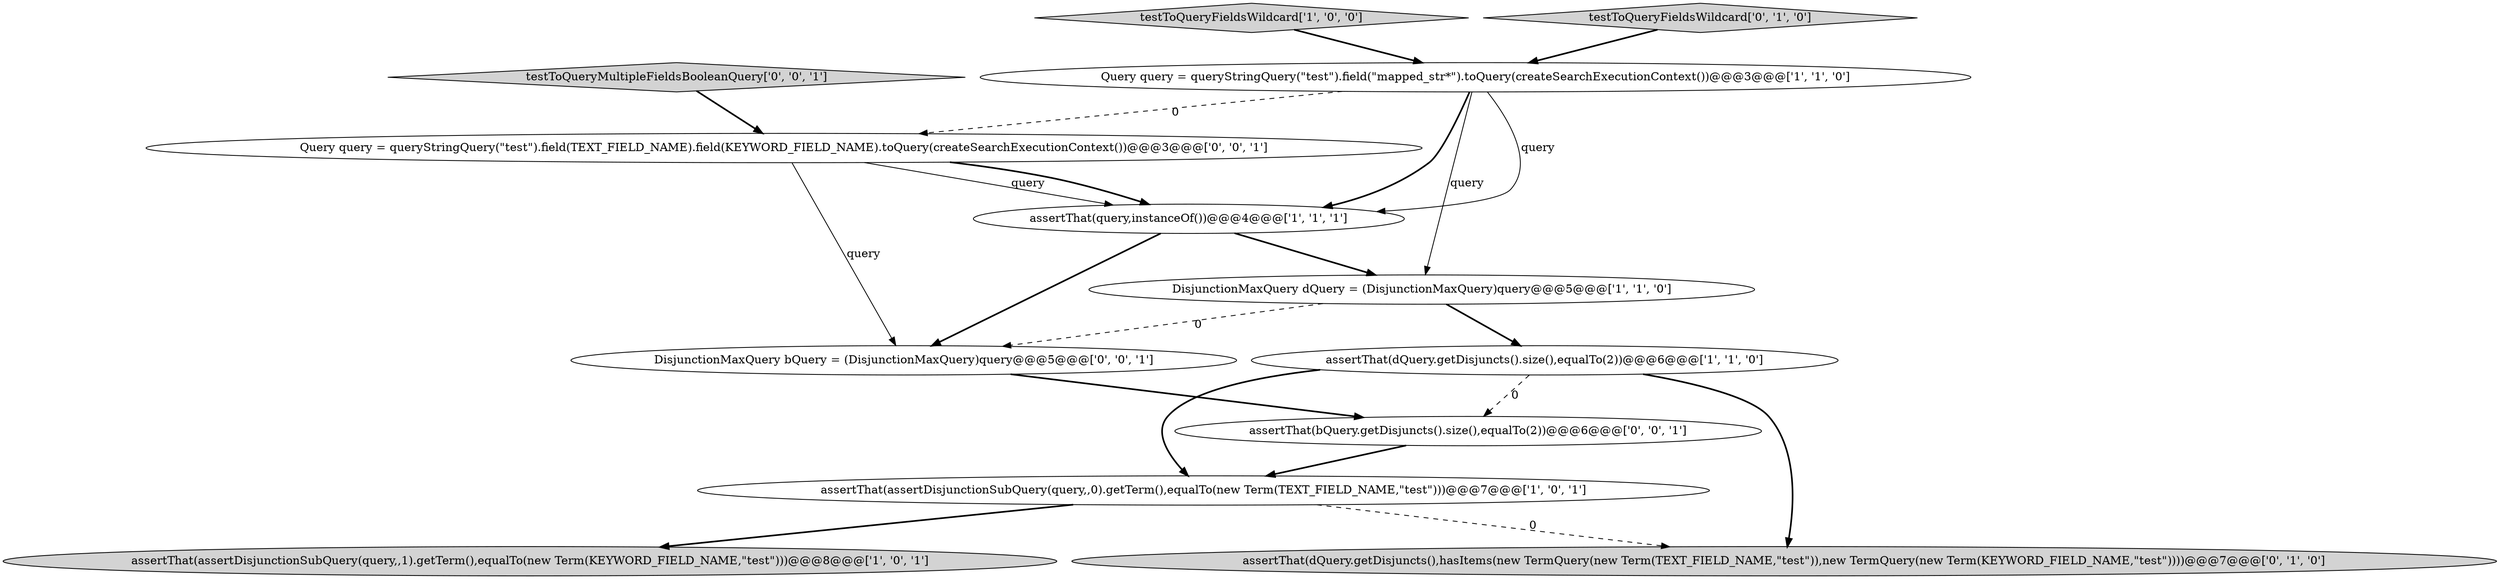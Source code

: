 digraph {
9 [style = filled, label = "testToQueryMultipleFieldsBooleanQuery['0', '0', '1']", fillcolor = lightgray, shape = diamond image = "AAA0AAABBB3BBB"];
3 [style = filled, label = "testToQueryFieldsWildcard['1', '0', '0']", fillcolor = lightgray, shape = diamond image = "AAA0AAABBB1BBB"];
5 [style = filled, label = "Query query = queryStringQuery(\"test\").field(\"mapped_str*\").toQuery(createSearchExecutionContext())@@@3@@@['1', '1', '0']", fillcolor = white, shape = ellipse image = "AAA0AAABBB1BBB"];
1 [style = filled, label = "assertThat(assertDisjunctionSubQuery(query,,1).getTerm(),equalTo(new Term(KEYWORD_FIELD_NAME,\"test\")))@@@8@@@['1', '0', '1']", fillcolor = lightgray, shape = ellipse image = "AAA0AAABBB1BBB"];
2 [style = filled, label = "assertThat(dQuery.getDisjuncts().size(),equalTo(2))@@@6@@@['1', '1', '0']", fillcolor = white, shape = ellipse image = "AAA0AAABBB1BBB"];
7 [style = filled, label = "assertThat(dQuery.getDisjuncts(),hasItems(new TermQuery(new Term(TEXT_FIELD_NAME,\"test\")),new TermQuery(new Term(KEYWORD_FIELD_NAME,\"test\"))))@@@7@@@['0', '1', '0']", fillcolor = lightgray, shape = ellipse image = "AAA1AAABBB2BBB"];
10 [style = filled, label = "assertThat(bQuery.getDisjuncts().size(),equalTo(2))@@@6@@@['0', '0', '1']", fillcolor = white, shape = ellipse image = "AAA0AAABBB3BBB"];
8 [style = filled, label = "testToQueryFieldsWildcard['0', '1', '0']", fillcolor = lightgray, shape = diamond image = "AAA0AAABBB2BBB"];
4 [style = filled, label = "DisjunctionMaxQuery dQuery = (DisjunctionMaxQuery)query@@@5@@@['1', '1', '0']", fillcolor = white, shape = ellipse image = "AAA0AAABBB1BBB"];
11 [style = filled, label = "Query query = queryStringQuery(\"test\").field(TEXT_FIELD_NAME).field(KEYWORD_FIELD_NAME).toQuery(createSearchExecutionContext())@@@3@@@['0', '0', '1']", fillcolor = white, shape = ellipse image = "AAA0AAABBB3BBB"];
12 [style = filled, label = "DisjunctionMaxQuery bQuery = (DisjunctionMaxQuery)query@@@5@@@['0', '0', '1']", fillcolor = white, shape = ellipse image = "AAA0AAABBB3BBB"];
0 [style = filled, label = "assertThat(assertDisjunctionSubQuery(query,,0).getTerm(),equalTo(new Term(TEXT_FIELD_NAME,\"test\")))@@@7@@@['1', '0', '1']", fillcolor = white, shape = ellipse image = "AAA0AAABBB1BBB"];
6 [style = filled, label = "assertThat(query,instanceOf())@@@4@@@['1', '1', '1']", fillcolor = white, shape = ellipse image = "AAA0AAABBB1BBB"];
0->7 [style = dashed, label="0"];
9->11 [style = bold, label=""];
5->6 [style = solid, label="query"];
6->4 [style = bold, label=""];
8->5 [style = bold, label=""];
4->12 [style = dashed, label="0"];
2->7 [style = bold, label=""];
11->12 [style = solid, label="query"];
11->6 [style = solid, label="query"];
2->10 [style = dashed, label="0"];
5->4 [style = solid, label="query"];
11->6 [style = bold, label=""];
3->5 [style = bold, label=""];
0->1 [style = bold, label=""];
5->11 [style = dashed, label="0"];
4->2 [style = bold, label=""];
12->10 [style = bold, label=""];
6->12 [style = bold, label=""];
2->0 [style = bold, label=""];
10->0 [style = bold, label=""];
5->6 [style = bold, label=""];
}
